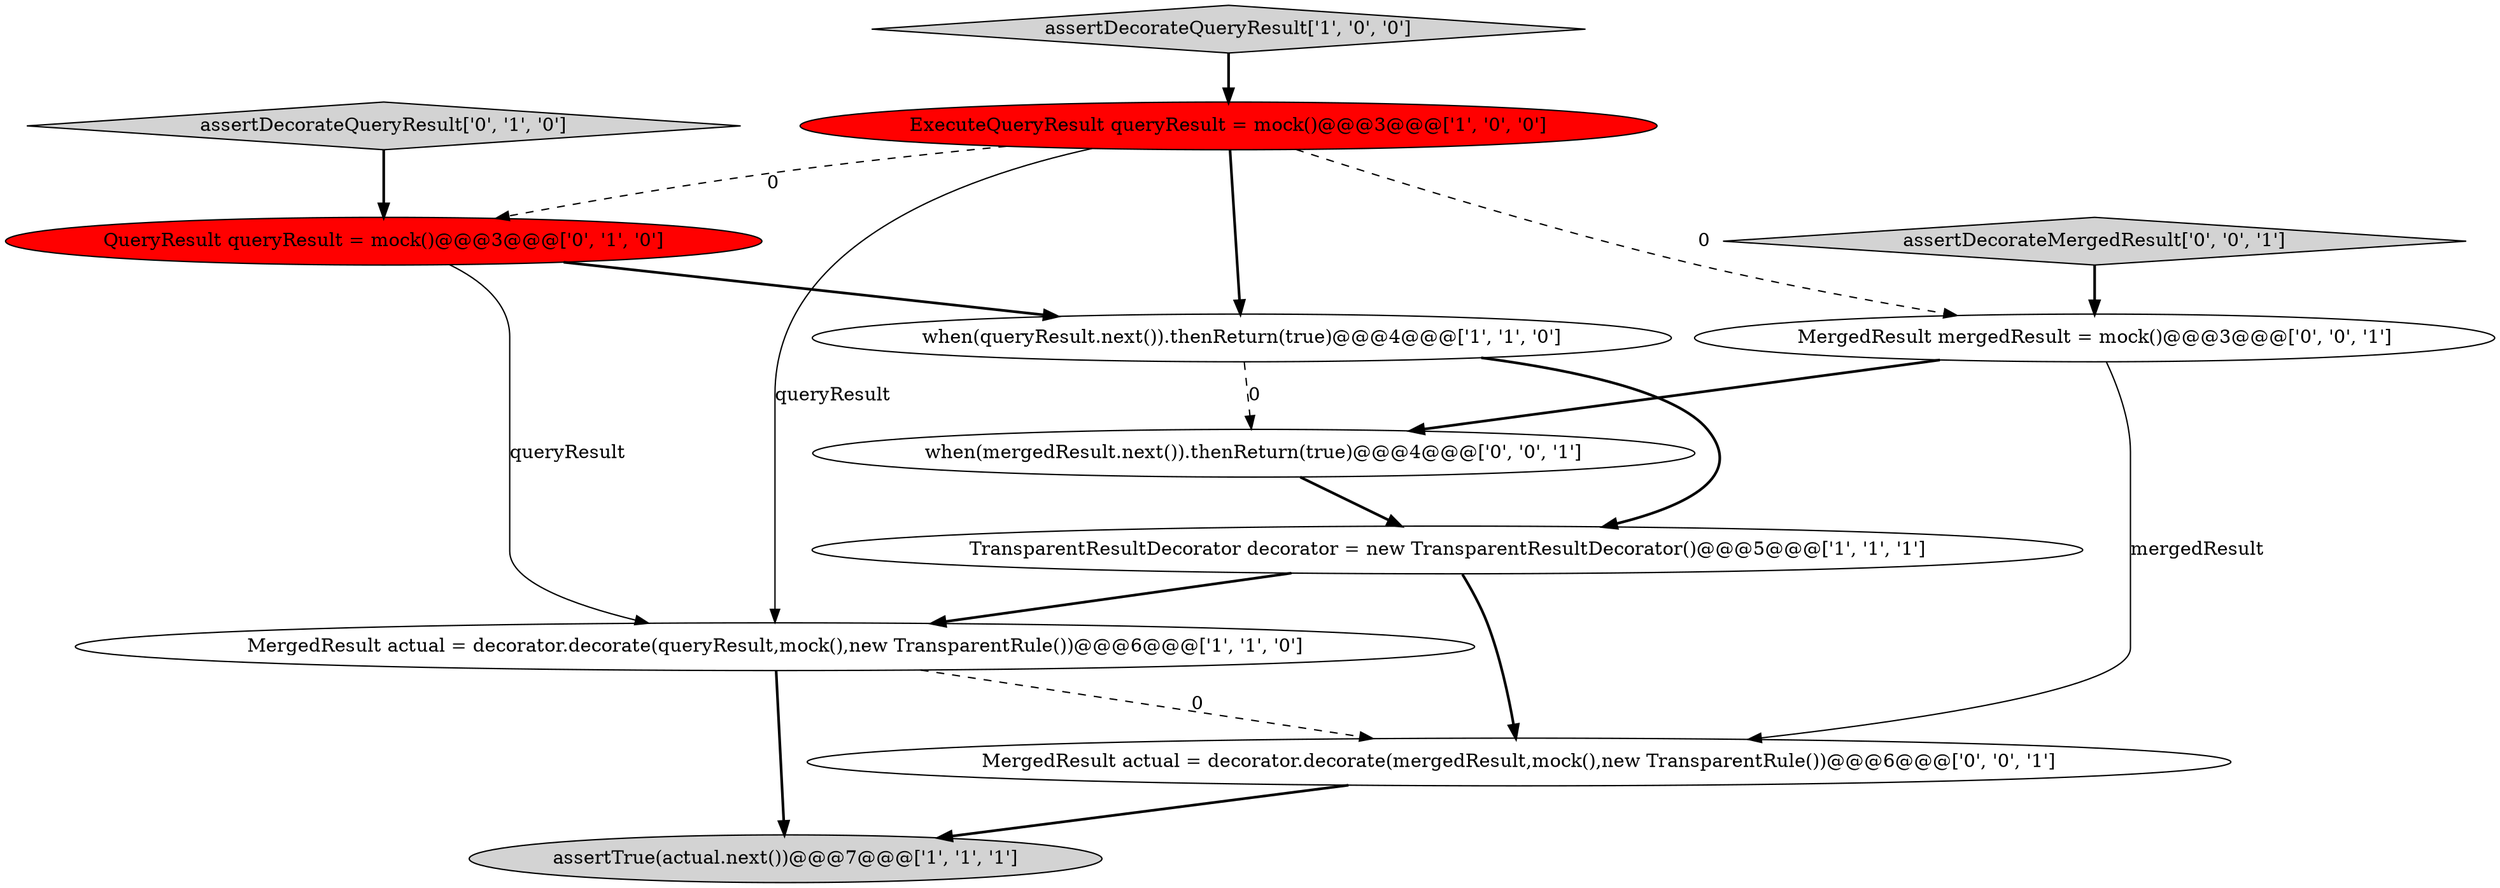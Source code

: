 digraph {
0 [style = filled, label = "TransparentResultDecorator decorator = new TransparentResultDecorator()@@@5@@@['1', '1', '1']", fillcolor = white, shape = ellipse image = "AAA0AAABBB1BBB"];
8 [style = filled, label = "when(mergedResult.next()).thenReturn(true)@@@4@@@['0', '0', '1']", fillcolor = white, shape = ellipse image = "AAA0AAABBB3BBB"];
4 [style = filled, label = "when(queryResult.next()).thenReturn(true)@@@4@@@['1', '1', '0']", fillcolor = white, shape = ellipse image = "AAA0AAABBB1BBB"];
6 [style = filled, label = "assertDecorateQueryResult['0', '1', '0']", fillcolor = lightgray, shape = diamond image = "AAA0AAABBB2BBB"];
7 [style = filled, label = "QueryResult queryResult = mock()@@@3@@@['0', '1', '0']", fillcolor = red, shape = ellipse image = "AAA1AAABBB2BBB"];
1 [style = filled, label = "assertDecorateQueryResult['1', '0', '0']", fillcolor = lightgray, shape = diamond image = "AAA0AAABBB1BBB"];
9 [style = filled, label = "MergedResult actual = decorator.decorate(mergedResult,mock(),new TransparentRule())@@@6@@@['0', '0', '1']", fillcolor = white, shape = ellipse image = "AAA0AAABBB3BBB"];
10 [style = filled, label = "MergedResult mergedResult = mock()@@@3@@@['0', '0', '1']", fillcolor = white, shape = ellipse image = "AAA0AAABBB3BBB"];
3 [style = filled, label = "MergedResult actual = decorator.decorate(queryResult,mock(),new TransparentRule())@@@6@@@['1', '1', '0']", fillcolor = white, shape = ellipse image = "AAA0AAABBB1BBB"];
5 [style = filled, label = "assertTrue(actual.next())@@@7@@@['1', '1', '1']", fillcolor = lightgray, shape = ellipse image = "AAA0AAABBB1BBB"];
2 [style = filled, label = "ExecuteQueryResult queryResult = mock()@@@3@@@['1', '0', '0']", fillcolor = red, shape = ellipse image = "AAA1AAABBB1BBB"];
11 [style = filled, label = "assertDecorateMergedResult['0', '0', '1']", fillcolor = lightgray, shape = diamond image = "AAA0AAABBB3BBB"];
8->0 [style = bold, label=""];
0->3 [style = bold, label=""];
9->5 [style = bold, label=""];
7->3 [style = solid, label="queryResult"];
2->3 [style = solid, label="queryResult"];
1->2 [style = bold, label=""];
3->5 [style = bold, label=""];
0->9 [style = bold, label=""];
4->8 [style = dashed, label="0"];
7->4 [style = bold, label=""];
6->7 [style = bold, label=""];
10->8 [style = bold, label=""];
2->7 [style = dashed, label="0"];
3->9 [style = dashed, label="0"];
2->4 [style = bold, label=""];
11->10 [style = bold, label=""];
10->9 [style = solid, label="mergedResult"];
4->0 [style = bold, label=""];
2->10 [style = dashed, label="0"];
}
